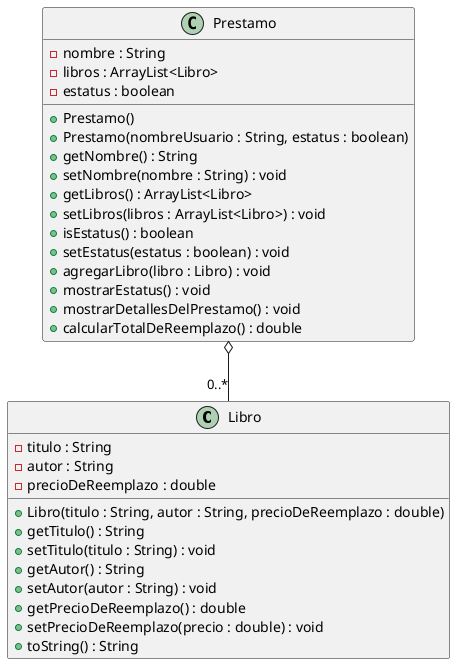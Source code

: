 @startuml diagrama
class Libro {
    - titulo : String
    - autor : String
    - precioDeReemplazo : double
    + Libro(titulo : String, autor : String, precioDeReemplazo : double)
    + getTitulo() : String
    + setTitulo(titulo : String) : void
    + getAutor() : String
    + setAutor(autor : String) : void
    + getPrecioDeReemplazo() : double
    + setPrecioDeReemplazo(precio : double) : void
    + toString() : String
}

class Prestamo {
    - nombre : String
    - libros : ArrayList<Libro>
    - estatus : boolean
    + Prestamo()
    + Prestamo(nombreUsuario : String, estatus : boolean)
    + getNombre() : String
    + setNombre(nombre : String) : void
    + getLibros() : ArrayList<Libro>
    + setLibros(libros : ArrayList<Libro>) : void
    + isEstatus() : boolean
    + setEstatus(estatus : boolean) : void
    + agregarLibro(libro : Libro) : void
    + mostrarEstatus() : void
    + mostrarDetallesDelPrestamo() : void
    + calcularTotalDeReemplazo() : double
}

Prestamo o-- "0..*" Libro
@enduml
